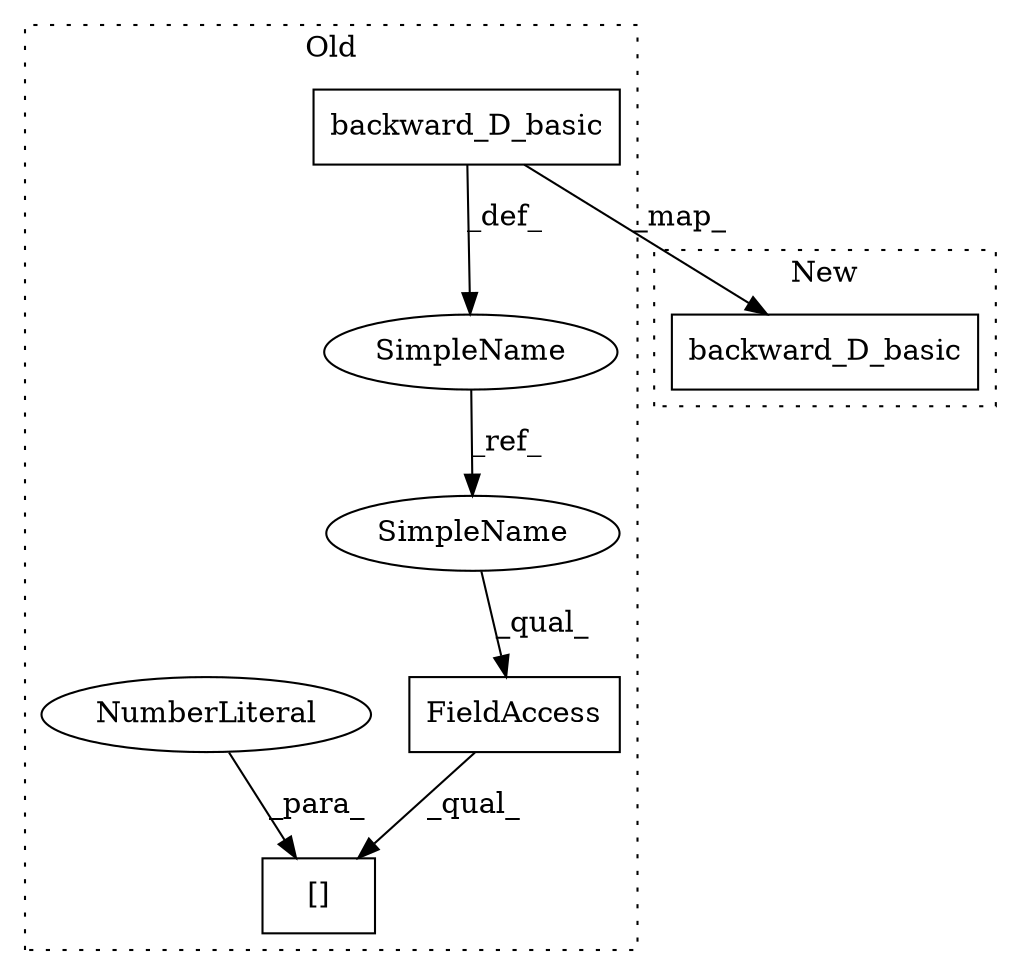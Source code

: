 digraph G {
subgraph cluster0 {
1 [label="backward_D_basic" a="32" s="4467,4514" l="17,1" shape="box"];
3 [label="[]" a="2" s="4535,4550" l="14,1" shape="box"];
4 [label="NumberLiteral" a="34" s="4549" l="1" shape="ellipse"];
5 [label="SimpleName" a="42" s="4453" l="8" shape="ellipse"];
6 [label="FieldAccess" a="22" s="4535" l="13" shape="box"];
7 [label="SimpleName" a="42" s="4535" l="8" shape="ellipse"];
label = "Old";
style="dotted";
}
subgraph cluster1 {
2 [label="backward_D_basic" a="32" s="4280,4327" l="17,1" shape="box"];
label = "New";
style="dotted";
}
1 -> 5 [label="_def_"];
1 -> 2 [label="_map_"];
4 -> 3 [label="_para_"];
5 -> 7 [label="_ref_"];
6 -> 3 [label="_qual_"];
7 -> 6 [label="_qual_"];
}
